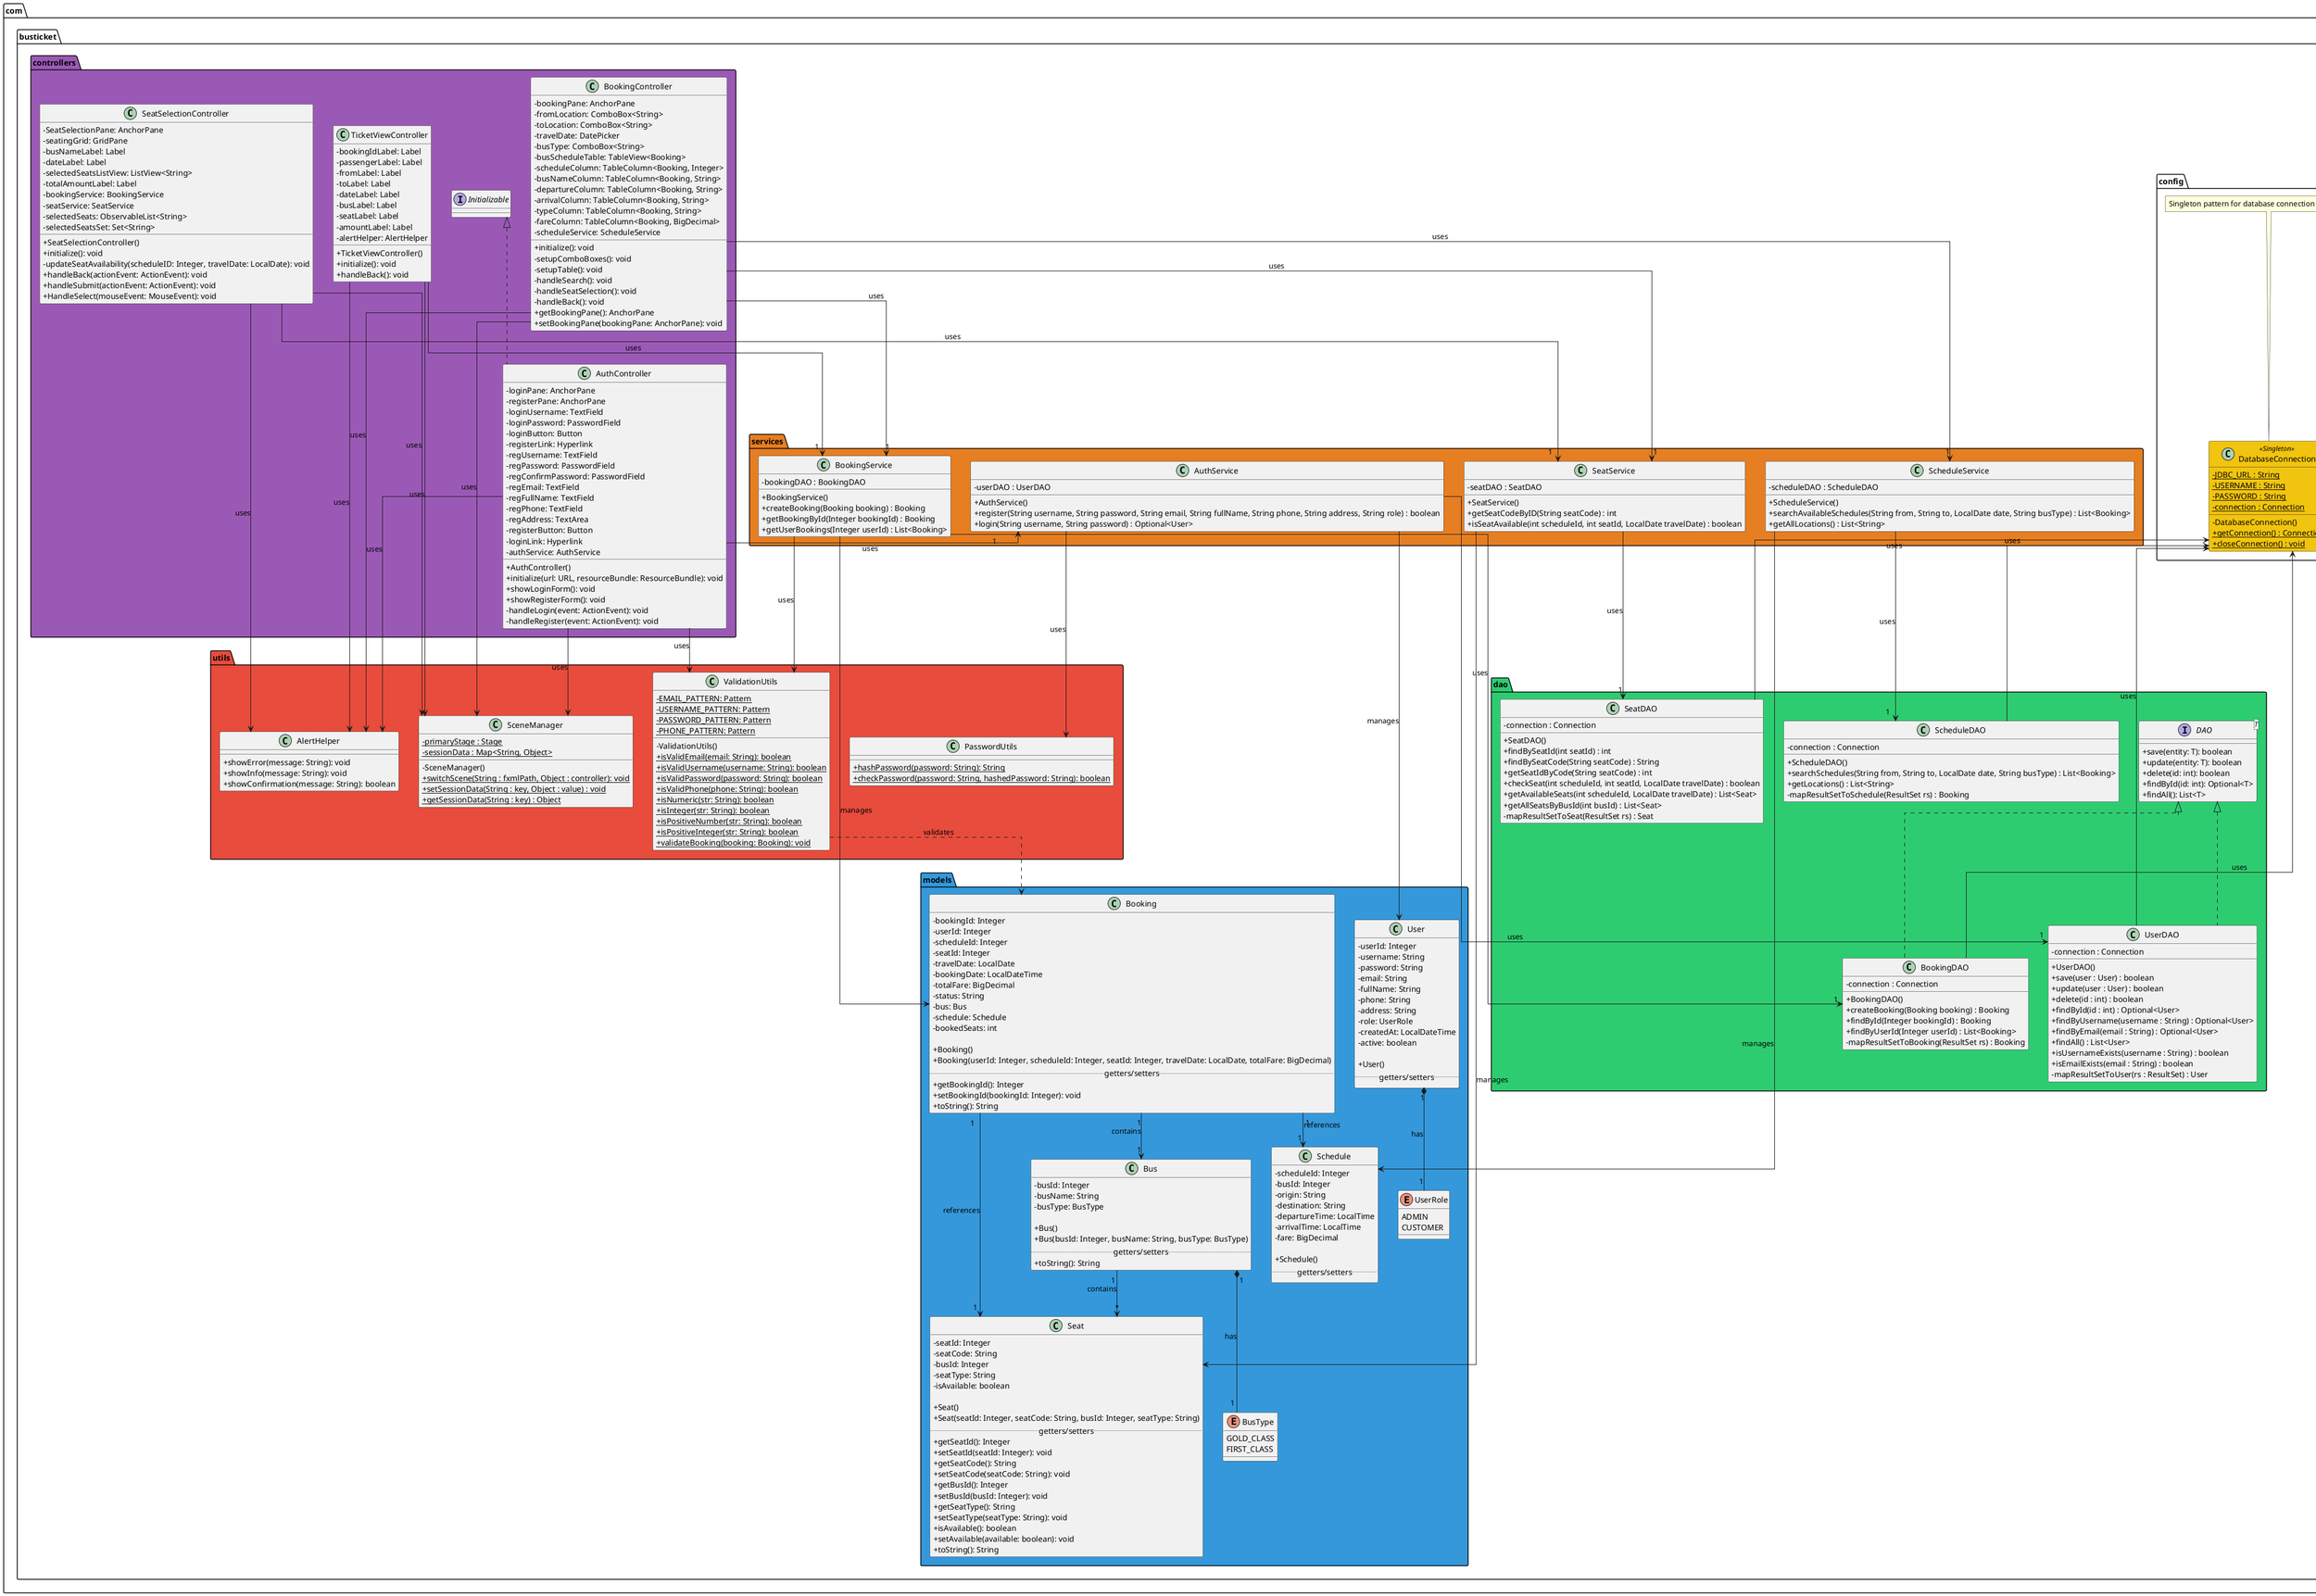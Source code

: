 @startuml Bus Ticket Reservation System

skinparam {
  backgroundColor white
  handwritten false
  monochrome false
  classAttributeIconSize 0
  linetype ortho
}

!define PRIMARY_COLOR 3498DB
!define SECONDARY_COLOR 2ECC71
!define DATABASE_COLOR F1C40F
!define CONTROLLER_COLOR 9B59B6
!define UTILS_COLOR E74C3C
!define SERVICE_COLOR E67E22

package "com.busticket.config" {
    class DatabaseConnection <<Singleton>> #DATABASE_COLOR {
        - {static} JDBC_URL : String
        - {static} USERNAME : String
        - {static} PASSWORD : String
        - {static} connection : Connection

        - DatabaseConnection()
        + {static} getConnection() : Connection
        + {static} closeConnection() : void
    }

    note top of DatabaseConnection
        Singleton pattern for database connection management
    end note
}

package "com.busticket.models" #PRIMARY_COLOR {
    class Booking {
        - bookingId: Integer
        - userId: Integer
        - scheduleId: Integer
        - seatId: Integer
        - travelDate: LocalDate
        - bookingDate: LocalDateTime
        - totalFare: BigDecimal
        - status: String
        - bus: Bus
        - schedule: Schedule
        - bookedSeats: int

        + Booking()
        + Booking(userId: Integer, scheduleId: Integer, seatId: Integer, travelDate: LocalDate, totalFare: BigDecimal)
        .. getters/setters ..
        + getBookingId(): Integer
        + setBookingId(bookingId: Integer): void
        + toString(): String
    }

    class Bus {
        - busId: Integer
        - busName: String
        - busType: BusType

        + Bus()
        + Bus(busId: Integer, busName: String, busType: BusType)
        .. getters/setters ..
        + toString(): String
    }

    enum BusType {
        GOLD_CLASS
        FIRST_CLASS
    }

    class Schedule {
        - scheduleId: Integer
        - busId: Integer
        - origin: String
        - destination: String
        - departureTime: LocalTime
        - arrivalTime: LocalTime
        - fare: BigDecimal

        + Schedule()
        .. getters/setters ..
    }

    class User {
        - userId: Integer
        - username: String
        - password: String
        - email: String
        - fullName: String
        - phone: String
        - address: String
        - role: UserRole
        - createdAt: LocalDateTime
        - active: boolean

        + User()
        .. getters/setters ..
    }

    enum UserRole {
        ADMIN
        CUSTOMER
    }

    class Seat {
        - seatId: Integer
        - seatCode: String
        - busId: Integer
        - seatType: String
        - isAvailable: boolean

        + Seat()
        + Seat(seatId: Integer, seatCode: String, busId: Integer, seatType: String)
        .. getters/setters ..
        + getSeatId(): Integer
        + setSeatId(seatId: Integer): void
        + getSeatCode(): String
        + setSeatCode(seatCode: String): void
        + getBusId(): Integer
        + setBusId(busId: Integer): void
        + getSeatType(): String
        + setSeatType(seatType: String): void
        + isAvailable(): boolean
        + setAvailable(available: boolean): void
        + toString(): String
    }
}

package "com.busticket.dao" #SECONDARY_COLOR {
    interface DAO<T> {
        + save(entity: T): boolean
        + update(entity: T): boolean
        + delete(id: int): boolean
        + findById(id: int): Optional<T>
        + findAll(): List<T>
    }

    class BookingDAO {
        - connection : Connection
        + BookingDAO()
        + createBooking(Booking booking) : Booking
        + findById(Integer bookingId) : Booking
        + findByUserId(Integer userId) : List<Booking>
        - mapResultSetToBooking(ResultSet rs) : Booking
    }

    class UserDAO {
        - connection : Connection
        + UserDAO()
        + save(user : User) : boolean
        + update(user : User) : boolean
        + delete(id : int) : boolean
        + findById(id : int) : Optional<User>
        + findByUsername(username : String) : Optional<User>
        + findByEmail(email : String) : Optional<User>
        + findAll() : List<User>
        + isUsernameExists(username : String) : boolean
        + isEmailExists(email : String) : boolean
        - mapResultSetToUser(rs : ResultSet) : User
    }

    class ScheduleDAO {
        - connection : Connection
        + ScheduleDAO()
        + searchSchedules(String from, String to, LocalDate date, String busType) : List<Booking>
        + getLocations() : List<String>
        - mapResultSetToSchedule(ResultSet rs) : Booking
    }

    class SeatDAO {
        - connection : Connection
        + SeatDAO()
        + findBySeatId(int seatId) : int
        + findBySeatCode(String seatCode) : String
        + getSeatIdByCode(String seatCode) : int
        + checkSeat(int scheduleId, int seatId, LocalDate travelDate) : boolean
        + getAvailableSeats(int scheduleId, LocalDate travelDate) : List<Seat>
        + getAllSeatsByBusId(int busId) : List<Seat>
        - mapResultSetToSeat(ResultSet rs) : Seat
    }
}

package "com.busticket.services" #SERVICE_COLOR {
    class BookingService {
        - bookingDAO : BookingDAO
        + BookingService()
        + createBooking(Booking booking) : Booking
        + getBookingById(Integer bookingId) : Booking
        + getUserBookings(Integer userId) : List<Booking>
    }

    class ScheduleService {
        - scheduleDAO : ScheduleDAO
        + ScheduleService()
        + searchAvailableSchedules(String from, String to, LocalDate date, String busType) : List<Booking>
        + getAllLocations() : List<String>
    }

    class SeatService {
        - seatDAO : SeatDAO
        + SeatService()
        + getSeatCodeByID(String seatCode) : int
        + isSeatAvailable(int scheduleId, int seatId, LocalDate travelDate) : boolean
    }

    class AuthService {
        - userDAO : UserDAO
        + AuthService()
        + register(String username, String password, String email, String fullName, String phone, String address, String role) : boolean
        + login(String username, String password) : Optional<User>
    }
}

package "com.busticket.controllers" #CONTROLLER_COLOR {
    class AuthController implements Initializable {
        - loginPane: AnchorPane
        - registerPane: AnchorPane
        - loginUsername: TextField
        - loginPassword: PasswordField
        - loginButton: Button
        - registerLink: Hyperlink
        - regUsername: TextField
        - regPassword: PasswordField
        - regConfirmPassword: PasswordField
        - regEmail: TextField
        - regFullName: TextField
        - regPhone: TextField
        - regAddress: TextArea
        - registerButton: Button
        - loginLink: Hyperlink
        - authService: AuthService

        + AuthController()
        + initialize(url: URL, resourceBundle: ResourceBundle): void
        + showLoginForm(): void
        + showRegisterForm(): void
        - handleLogin(event: ActionEvent): void
        - handleRegister(event: ActionEvent): void
    }

    class BookingController {
        - bookingPane: AnchorPane
        - fromLocation: ComboBox<String>
        - toLocation: ComboBox<String>
        - travelDate: DatePicker
        - busType: ComboBox<String>
        - busScheduleTable: TableView<Booking>
        - scheduleColumn: TableColumn<Booking, Integer>
        - busNameColumn: TableColumn<Booking, String>
        - departureColumn: TableColumn<Booking, String>
        - arrivalColumn: TableColumn<Booking, String>
        - typeColumn: TableColumn<Booking, String>
        - fareColumn: TableColumn<Booking, BigDecimal>
        - scheduleService: ScheduleService

        + initialize(): void
        - setupComboBoxes(): void
        - setupTable(): void
        - handleSearch(): void
        - handleSeatSelection(): void
        - handleBack(): void
        + getBookingPane(): AnchorPane
        + setBookingPane(bookingPane: AnchorPane): void
    }

    class SeatSelectionController {
        - SeatSelectionPane: AnchorPane
        - seatingGrid: GridPane
        - busNameLabel: Label
        - dateLabel: Label
        - selectedSeatsListView: ListView<String>
        - totalAmountLabel: Label
        - bookingService: BookingService
        - seatService: SeatService
        - selectedSeats: ObservableList<String>
        - selectedSeatsSet: Set<String>

        + SeatSelectionController()
        + initialize(): void
        - updateSeatAvailability(scheduleID: Integer, travelDate: LocalDate): void
        + handleBack(actionEvent: ActionEvent): void
        + handleSubmit(actionEvent: ActionEvent): void
        + HandleSelect(mouseEvent: MouseEvent): void
    }

    class TicketViewController {
        - bookingIdLabel: Label
        - passengerLabel: Label
        - fromLabel: Label
        - toLabel: Label
        - dateLabel: Label
        - busLabel: Label
        - seatLabel: Label
        - amountLabel: Label
        - alertHelper: AlertHelper

        + TicketViewController()
        + initialize(): void
        + handleBack(): void
    }
}


package "com.busticket.utils" #UTILS_COLOR {
    class AlertHelper {
        + showError(message: String): void
        + showInfo(message: String): void
        + showConfirmation(message: String): boolean
    }

    class SceneManager {
        - {static} primaryStage : Stage
        - {static} sessionData : Map<String, Object>

        - SceneManager()
        + {static} switchScene(String : fxmlPath, Object : controller): void
        + {static} setSessionData(String : key, Object : value) : void
        + {static} getSessionData(String : key) : Object
    }

    class ValidationUtils {
        - {static} EMAIL_PATTERN: Pattern
        - {static} USERNAME_PATTERN: Pattern
        - {static} PASSWORD_PATTERN: Pattern
        - {static} PHONE_PATTERN: Pattern
        - ValidationUtils()
        + {static} isValidEmail(email: String): boolean
        + {static} isValidUsername(username: String): boolean
        + {static} isValidPassword(password: String): boolean
        + {static} isValidPhone(phone: String): boolean
        + {static} isNumeric(str: String): boolean
        + {static} isInteger(str: String): boolean
        + {static} isPositiveNumber(str: String): boolean
        + {static} isPositiveInteger(str: String): boolean
        + {static} validateBooking(booking: Booking): void
    }

    class PasswordUtils {
        + {static} hashPassword(password: String): String
        + {static} checkPassword(password: String, hashedPassword: String): boolean
    }
}

' Relationships
DatabaseConnection <-- BookingDAO: uses
DatabaseConnection <-- UserDAO: uses
DatabaseConnection <-- ScheduleDAO: uses
DatabaseConnection <-- SeatDAO: uses

DAO <|.. UserDAO
DAO <|.. BookingDAO

' Service to DAO relationships
BookingService --> "1" BookingDAO: uses
ScheduleService --> "1" ScheduleDAO: uses
SeatService --> "1" SeatDAO: uses
AuthService --> "1" UserDAO: uses

' Controller to Service relationships
AuthController --> "1" AuthService: uses
BookingController --> "1" BookingService: uses
BookingController --> "1" ScheduleService: uses
BookingController --> "1" SeatService: uses
SeatSelectionController --> "1" SeatService: uses
TicketViewController --> "1" BookingService: uses

' Controller to Utilities relationships
AuthController --> ValidationUtils: uses
AuthController --> AlertHelper: uses
AuthController --> SceneManager: uses
BookingController --> AlertHelper: uses
BookingController --> SceneManager: uses
SeatSelectionController --> AlertHelper: uses
SeatSelectionController --> SceneManager: uses
TicketViewController --> AlertHelper: uses
TicketViewController --> SceneManager: uses


' Service to Utilities
BookingService --> ValidationUtils: uses
AuthService --> PasswordUtils: uses

User "1" *-- "1" UserRole: has
Booking "1" --> "1" Bus: contains
Booking "1" --> "1" Schedule: references
Booking "1" --> "1" Seat: references
Bus "1" *-- "1" BusType: has
Bus "1" --> "*" Seat: contains

' Service for Models mapping
BookingService --> Booking: manages
ScheduleService --> Schedule: manages
SeatService --> Seat: manages
AuthService --> User: manages

ValidationUtils ..> Booking: validates

@enduml